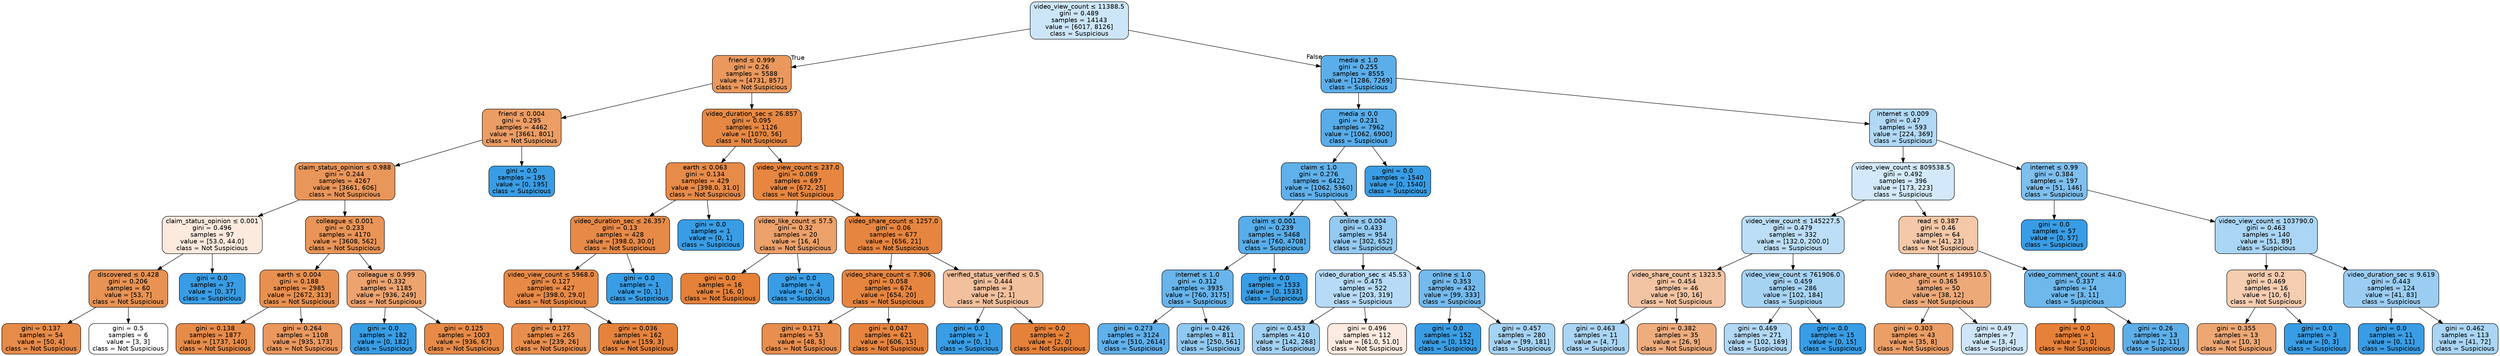 digraph Tree {
node [shape=box, style="filled, rounded", color="black", fontname="helvetica"] ;
edge [fontname="helvetica"] ;
0 [label=<video_view_count &le; 11388.5<br/>gini = 0.489<br/>samples = 14143<br/>value = [6017, 8126]<br/>class = Suspicious>, fillcolor="#cce6f8"] ;
1 [label=<friend &le; 0.999<br/>gini = 0.26<br/>samples = 5588<br/>value = [4731, 857]<br/>class = Not Suspicious>, fillcolor="#ea985d"] ;
0 -> 1 [labeldistance=2.5, labelangle=45, headlabel="True"] ;
2 [label=<friend &le; 0.004<br/>gini = 0.295<br/>samples = 4462<br/>value = [3661, 801]<br/>class = Not Suspicious>, fillcolor="#eb9d64"] ;
1 -> 2 ;
3 [label=<claim_status_opinion &le; 0.988<br/>gini = 0.244<br/>samples = 4267<br/>value = [3661, 606]<br/>class = Not Suspicious>, fillcolor="#e9965a"] ;
2 -> 3 ;
4 [label=<claim_status_opinion &le; 0.001<br/>gini = 0.496<br/>samples = 97<br/>value = [53.0, 44.0]<br/>class = Not Suspicious>, fillcolor="#fbeadd"] ;
3 -> 4 ;
5 [label=<discovered &le; 0.428<br/>gini = 0.206<br/>samples = 60<br/>value = [53, 7]<br/>class = Not Suspicious>, fillcolor="#e89253"] ;
4 -> 5 ;
6 [label=<gini = 0.137<br/>samples = 54<br/>value = [50, 4]<br/>class = Not Suspicious>, fillcolor="#e78b49"] ;
5 -> 6 ;
7 [label=<gini = 0.5<br/>samples = 6<br/>value = [3, 3]<br/>class = Not Suspicious>, fillcolor="#ffffff"] ;
5 -> 7 ;
8 [label=<gini = 0.0<br/>samples = 37<br/>value = [0, 37]<br/>class = Suspicious>, fillcolor="#399de5"] ;
4 -> 8 ;
9 [label=<colleague &le; 0.001<br/>gini = 0.233<br/>samples = 4170<br/>value = [3608, 562]<br/>class = Not Suspicious>, fillcolor="#e99558"] ;
3 -> 9 ;
10 [label=<earth &le; 0.004<br/>gini = 0.188<br/>samples = 2985<br/>value = [2672, 313]<br/>class = Not Suspicious>, fillcolor="#e89050"] ;
9 -> 10 ;
11 [label=<gini = 0.138<br/>samples = 1877<br/>value = [1737, 140]<br/>class = Not Suspicious>, fillcolor="#e78b49"] ;
10 -> 11 ;
12 [label=<gini = 0.264<br/>samples = 1108<br/>value = [935, 173]<br/>class = Not Suspicious>, fillcolor="#ea985e"] ;
10 -> 12 ;
13 [label=<colleague &le; 0.999<br/>gini = 0.332<br/>samples = 1185<br/>value = [936, 249]<br/>class = Not Suspicious>, fillcolor="#eca36e"] ;
9 -> 13 ;
14 [label=<gini = 0.0<br/>samples = 182<br/>value = [0, 182]<br/>class = Suspicious>, fillcolor="#399de5"] ;
13 -> 14 ;
15 [label=<gini = 0.125<br/>samples = 1003<br/>value = [936, 67]<br/>class = Not Suspicious>, fillcolor="#e78a47"] ;
13 -> 15 ;
16 [label=<gini = 0.0<br/>samples = 195<br/>value = [0, 195]<br/>class = Suspicious>, fillcolor="#399de5"] ;
2 -> 16 ;
17 [label=<video_duration_sec &le; 26.857<br/>gini = 0.095<br/>samples = 1126<br/>value = [1070, 56]<br/>class = Not Suspicious>, fillcolor="#e68843"] ;
1 -> 17 ;
18 [label=<earth &le; 0.063<br/>gini = 0.134<br/>samples = 429<br/>value = [398.0, 31.0]<br/>class = Not Suspicious>, fillcolor="#e78b48"] ;
17 -> 18 ;
19 [label=<video_duration_sec &le; 26.357<br/>gini = 0.13<br/>samples = 428<br/>value = [398.0, 30.0]<br/>class = Not Suspicious>, fillcolor="#e78a48"] ;
18 -> 19 ;
20 [label=<video_view_count &le; 5968.0<br/>gini = 0.127<br/>samples = 427<br/>value = [398.0, 29.0]<br/>class = Not Suspicious>, fillcolor="#e78a47"] ;
19 -> 20 ;
21 [label=<gini = 0.177<br/>samples = 265<br/>value = [239, 26]<br/>class = Not Suspicious>, fillcolor="#e88f4f"] ;
20 -> 21 ;
22 [label=<gini = 0.036<br/>samples = 162<br/>value = [159, 3]<br/>class = Not Suspicious>, fillcolor="#e5833d"] ;
20 -> 22 ;
23 [label=<gini = 0.0<br/>samples = 1<br/>value = [0, 1]<br/>class = Suspicious>, fillcolor="#399de5"] ;
19 -> 23 ;
24 [label=<gini = 0.0<br/>samples = 1<br/>value = [0, 1]<br/>class = Suspicious>, fillcolor="#399de5"] ;
18 -> 24 ;
25 [label=<video_view_count &le; 237.0<br/>gini = 0.069<br/>samples = 697<br/>value = [672, 25]<br/>class = Not Suspicious>, fillcolor="#e68640"] ;
17 -> 25 ;
26 [label=<video_like_count &le; 57.5<br/>gini = 0.32<br/>samples = 20<br/>value = [16, 4]<br/>class = Not Suspicious>, fillcolor="#eca06a"] ;
25 -> 26 ;
27 [label=<gini = 0.0<br/>samples = 16<br/>value = [16, 0]<br/>class = Not Suspicious>, fillcolor="#e58139"] ;
26 -> 27 ;
28 [label=<gini = 0.0<br/>samples = 4<br/>value = [0, 4]<br/>class = Suspicious>, fillcolor="#399de5"] ;
26 -> 28 ;
29 [label=<video_share_count &le; 1257.0<br/>gini = 0.06<br/>samples = 677<br/>value = [656, 21]<br/>class = Not Suspicious>, fillcolor="#e6853f"] ;
25 -> 29 ;
30 [label=<video_share_count &le; 7.906<br/>gini = 0.058<br/>samples = 674<br/>value = [654, 20]<br/>class = Not Suspicious>, fillcolor="#e6853f"] ;
29 -> 30 ;
31 [label=<gini = 0.171<br/>samples = 53<br/>value = [48, 5]<br/>class = Not Suspicious>, fillcolor="#e88e4e"] ;
30 -> 31 ;
32 [label=<gini = 0.047<br/>samples = 621<br/>value = [606, 15]<br/>class = Not Suspicious>, fillcolor="#e6843e"] ;
30 -> 32 ;
33 [label=<verified_status_verified &le; 0.5<br/>gini = 0.444<br/>samples = 3<br/>value = [2, 1]<br/>class = Not Suspicious>, fillcolor="#f2c09c"] ;
29 -> 33 ;
34 [label=<gini = 0.0<br/>samples = 1<br/>value = [0, 1]<br/>class = Suspicious>, fillcolor="#399de5"] ;
33 -> 34 ;
35 [label=<gini = 0.0<br/>samples = 2<br/>value = [2, 0]<br/>class = Not Suspicious>, fillcolor="#e58139"] ;
33 -> 35 ;
36 [label=<media &le; 1.0<br/>gini = 0.255<br/>samples = 8555<br/>value = [1286, 7269]<br/>class = Suspicious>, fillcolor="#5caeea"] ;
0 -> 36 [labeldistance=2.5, labelangle=-45, headlabel="False"] ;
37 [label=<media &le; 0.0<br/>gini = 0.231<br/>samples = 7962<br/>value = [1062, 6900]<br/>class = Suspicious>, fillcolor="#57ace9"] ;
36 -> 37 ;
38 [label=<claim &le; 1.0<br/>gini = 0.276<br/>samples = 6422<br/>value = [1062, 5360]<br/>class = Suspicious>, fillcolor="#60b0ea"] ;
37 -> 38 ;
39 [label=<claim &le; 0.001<br/>gini = 0.239<br/>samples = 5468<br/>value = [760, 4708]<br/>class = Suspicious>, fillcolor="#59ade9"] ;
38 -> 39 ;
40 [label=<internet &le; 1.0<br/>gini = 0.312<br/>samples = 3935<br/>value = [760, 3175]<br/>class = Suspicious>, fillcolor="#68b4eb"] ;
39 -> 40 ;
41 [label=<gini = 0.273<br/>samples = 3124<br/>value = [510, 2614]<br/>class = Suspicious>, fillcolor="#60b0ea"] ;
40 -> 41 ;
42 [label=<gini = 0.426<br/>samples = 811<br/>value = [250, 561]<br/>class = Suspicious>, fillcolor="#91c9f1"] ;
40 -> 42 ;
43 [label=<gini = 0.0<br/>samples = 1533<br/>value = [0, 1533]<br/>class = Suspicious>, fillcolor="#399de5"] ;
39 -> 43 ;
44 [label=<online &le; 0.004<br/>gini = 0.433<br/>samples = 954<br/>value = [302, 652]<br/>class = Suspicious>, fillcolor="#95caf1"] ;
38 -> 44 ;
45 [label=<video_duration_sec &le; 45.53<br/>gini = 0.475<br/>samples = 522<br/>value = [203, 319]<br/>class = Suspicious>, fillcolor="#b7dbf6"] ;
44 -> 45 ;
46 [label=<gini = 0.453<br/>samples = 410<br/>value = [142, 268]<br/>class = Suspicious>, fillcolor="#a2d1f3"] ;
45 -> 46 ;
47 [label=<gini = 0.496<br/>samples = 112<br/>value = [61.0, 51.0]<br/>class = Not Suspicious>, fillcolor="#fbeadf"] ;
45 -> 47 ;
48 [label=<online &le; 1.0<br/>gini = 0.353<br/>samples = 432<br/>value = [99, 333]<br/>class = Suspicious>, fillcolor="#74baed"] ;
44 -> 48 ;
49 [label=<gini = 0.0<br/>samples = 152<br/>value = [0, 152]<br/>class = Suspicious>, fillcolor="#399de5"] ;
48 -> 49 ;
50 [label=<gini = 0.457<br/>samples = 280<br/>value = [99, 181]<br/>class = Suspicious>, fillcolor="#a5d3f3"] ;
48 -> 50 ;
51 [label=<gini = 0.0<br/>samples = 1540<br/>value = [0, 1540]<br/>class = Suspicious>, fillcolor="#399de5"] ;
37 -> 51 ;
52 [label=<internet &le; 0.009<br/>gini = 0.47<br/>samples = 593<br/>value = [224, 369]<br/>class = Suspicious>, fillcolor="#b1d8f5"] ;
36 -> 52 ;
53 [label=<video_view_count &le; 809538.5<br/>gini = 0.492<br/>samples = 396<br/>value = [173, 223]<br/>class = Suspicious>, fillcolor="#d3e9f9"] ;
52 -> 53 ;
54 [label=<video_view_count &le; 145227.5<br/>gini = 0.479<br/>samples = 332<br/>value = [132.0, 200.0]<br/>class = Suspicious>, fillcolor="#bcdef6"] ;
53 -> 54 ;
55 [label=<video_share_count &le; 1323.5<br/>gini = 0.454<br/>samples = 46<br/>value = [30, 16]<br/>class = Not Suspicious>, fillcolor="#f3c4a3"] ;
54 -> 55 ;
56 [label=<gini = 0.463<br/>samples = 11<br/>value = [4, 7]<br/>class = Suspicious>, fillcolor="#aad5f4"] ;
55 -> 56 ;
57 [label=<gini = 0.382<br/>samples = 35<br/>value = [26, 9]<br/>class = Not Suspicious>, fillcolor="#eead7e"] ;
55 -> 57 ;
58 [label=<video_view_count &le; 761906.0<br/>gini = 0.459<br/>samples = 286<br/>value = [102, 184]<br/>class = Suspicious>, fillcolor="#a7d3f3"] ;
54 -> 58 ;
59 [label=<gini = 0.469<br/>samples = 271<br/>value = [102, 169]<br/>class = Suspicious>, fillcolor="#b1d8f5"] ;
58 -> 59 ;
60 [label=<gini = 0.0<br/>samples = 15<br/>value = [0, 15]<br/>class = Suspicious>, fillcolor="#399de5"] ;
58 -> 60 ;
61 [label=<read &le; 0.387<br/>gini = 0.46<br/>samples = 64<br/>value = [41, 23]<br/>class = Not Suspicious>, fillcolor="#f4c8a8"] ;
53 -> 61 ;
62 [label=<video_share_count &le; 149510.5<br/>gini = 0.365<br/>samples = 50<br/>value = [38, 12]<br/>class = Not Suspicious>, fillcolor="#eda978"] ;
61 -> 62 ;
63 [label=<gini = 0.303<br/>samples = 43<br/>value = [35, 8]<br/>class = Not Suspicious>, fillcolor="#eb9e66"] ;
62 -> 63 ;
64 [label=<gini = 0.49<br/>samples = 7<br/>value = [3, 4]<br/>class = Suspicious>, fillcolor="#cee6f8"] ;
62 -> 64 ;
65 [label=<video_comment_count &le; 44.0<br/>gini = 0.337<br/>samples = 14<br/>value = [3, 11]<br/>class = Suspicious>, fillcolor="#6fb8ec"] ;
61 -> 65 ;
66 [label=<gini = 0.0<br/>samples = 1<br/>value = [1, 0]<br/>class = Not Suspicious>, fillcolor="#e58139"] ;
65 -> 66 ;
67 [label=<gini = 0.26<br/>samples = 13<br/>value = [2, 11]<br/>class = Suspicious>, fillcolor="#5dafea"] ;
65 -> 67 ;
68 [label=<internet &le; 0.99<br/>gini = 0.384<br/>samples = 197<br/>value = [51, 146]<br/>class = Suspicious>, fillcolor="#7ebfee"] ;
52 -> 68 ;
69 [label=<gini = 0.0<br/>samples = 57<br/>value = [0, 57]<br/>class = Suspicious>, fillcolor="#399de5"] ;
68 -> 69 ;
70 [label=<video_view_count &le; 103790.0<br/>gini = 0.463<br/>samples = 140<br/>value = [51, 89]<br/>class = Suspicious>, fillcolor="#aad5f4"] ;
68 -> 70 ;
71 [label=<world &le; 0.2<br/>gini = 0.469<br/>samples = 16<br/>value = [10, 6]<br/>class = Not Suspicious>, fillcolor="#f5cdb0"] ;
70 -> 71 ;
72 [label=<gini = 0.355<br/>samples = 13<br/>value = [10, 3]<br/>class = Not Suspicious>, fillcolor="#eda774"] ;
71 -> 72 ;
73 [label=<gini = 0.0<br/>samples = 3<br/>value = [0, 3]<br/>class = Suspicious>, fillcolor="#399de5"] ;
71 -> 73 ;
74 [label=<video_duration_sec &le; 9.619<br/>gini = 0.443<br/>samples = 124<br/>value = [41, 83]<br/>class = Suspicious>, fillcolor="#9bcdf2"] ;
70 -> 74 ;
75 [label=<gini = 0.0<br/>samples = 11<br/>value = [0, 11]<br/>class = Suspicious>, fillcolor="#399de5"] ;
74 -> 75 ;
76 [label=<gini = 0.462<br/>samples = 113<br/>value = [41, 72]<br/>class = Suspicious>, fillcolor="#aad5f4"] ;
74 -> 76 ;
}